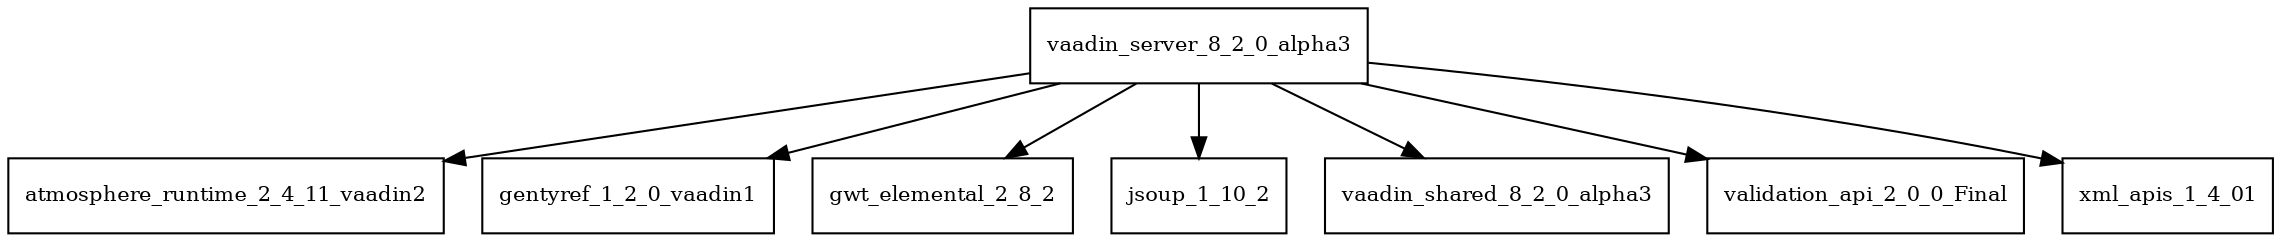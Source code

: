 digraph vaadin_server_8_2_0_alpha3_dependencies {
  node [shape = box, fontsize=10.0];
  vaadin_server_8_2_0_alpha3 -> atmosphere_runtime_2_4_11_vaadin2;
  vaadin_server_8_2_0_alpha3 -> gentyref_1_2_0_vaadin1;
  vaadin_server_8_2_0_alpha3 -> gwt_elemental_2_8_2;
  vaadin_server_8_2_0_alpha3 -> jsoup_1_10_2;
  vaadin_server_8_2_0_alpha3 -> vaadin_shared_8_2_0_alpha3;
  vaadin_server_8_2_0_alpha3 -> validation_api_2_0_0_Final;
  vaadin_server_8_2_0_alpha3 -> xml_apis_1_4_01;
}
